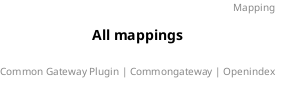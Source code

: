 @startuml
title: All mappings
footer: Common Gateway Plugin | Commongateway | Openindex 
header: Mapping

@enduml
